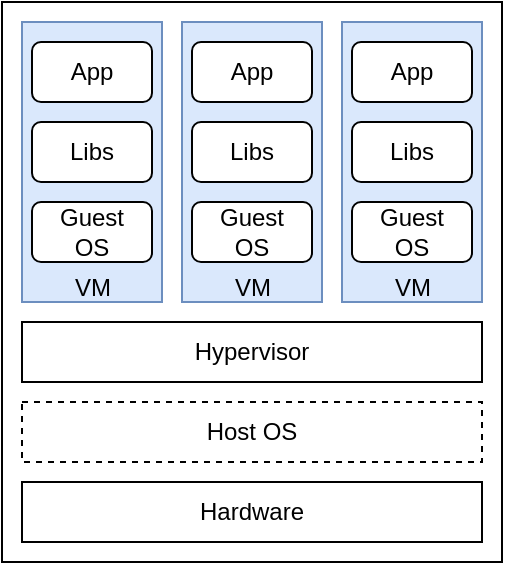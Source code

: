 <mxfile version="21.6.8" type="device">
  <diagram name="Page-1" id="b3v3-8kZauV1eU9QxeU-">
    <mxGraphModel dx="954" dy="589" grid="1" gridSize="10" guides="1" tooltips="1" connect="1" arrows="1" fold="1" page="1" pageScale="1" pageWidth="850" pageHeight="1100" math="0" shadow="0">
      <root>
        <mxCell id="0" />
        <mxCell id="1" parent="0" />
        <mxCell id="Iio5BXJIlJd6QOKX7a9x-1" value="" style="rounded=0;whiteSpace=wrap;html=1;fillColor=none;" parent="1" vertex="1">
          <mxGeometry x="40" y="40" width="250" height="280" as="geometry" />
        </mxCell>
        <mxCell id="Iio5BXJIlJd6QOKX7a9x-5" value="Hypervisor" style="rounded=0;whiteSpace=wrap;html=1;" parent="1" vertex="1">
          <mxGeometry x="50" y="200" width="230" height="30" as="geometry" />
        </mxCell>
        <mxCell id="Iio5BXJIlJd6QOKX7a9x-6" value="&lt;div&gt;Hardware&lt;/div&gt;" style="rounded=0;whiteSpace=wrap;html=1;" parent="1" vertex="1">
          <mxGeometry x="50" y="280" width="230" height="30" as="geometry" />
        </mxCell>
        <mxCell id="Iio5BXJIlJd6QOKX7a9x-14" value="" style="rounded=0;whiteSpace=wrap;html=1;fillColor=#dae8fc;strokeColor=#6c8ebf;" parent="1" vertex="1">
          <mxGeometry x="210" y="50" width="70" height="140" as="geometry" />
        </mxCell>
        <mxCell id="Iio5BXJIlJd6QOKX7a9x-15" value="&lt;p style=&quot;line-height: 0%;&quot;&gt;&lt;/p&gt;&lt;div&gt;Guest&lt;/div&gt;&lt;div&gt;OS&lt;br&gt;&lt;/div&gt;&lt;p&gt;&lt;/p&gt;" style="rounded=1;whiteSpace=wrap;html=1;" parent="1" vertex="1">
          <mxGeometry x="215" y="140" width="60" height="30" as="geometry" />
        </mxCell>
        <mxCell id="Iio5BXJIlJd6QOKX7a9x-16" value="Libs" style="rounded=1;whiteSpace=wrap;html=1;" parent="1" vertex="1">
          <mxGeometry x="215" y="100" width="60" height="30" as="geometry" />
        </mxCell>
        <mxCell id="Iio5BXJIlJd6QOKX7a9x-17" value="App" style="rounded=1;whiteSpace=wrap;html=1;" parent="1" vertex="1">
          <mxGeometry x="215" y="60" width="60" height="30" as="geometry" />
        </mxCell>
        <mxCell id="Iio5BXJIlJd6QOKX7a9x-33" value="Host OS" style="rounded=0;whiteSpace=wrap;html=1;dashed=1;" parent="1" vertex="1">
          <mxGeometry x="50" y="240" width="230" height="30" as="geometry" />
        </mxCell>
        <mxCell id="Iio5BXJIlJd6QOKX7a9x-46" value="" style="rounded=0;whiteSpace=wrap;html=1;fillColor=#dae8fc;strokeColor=#6c8ebf;" parent="1" vertex="1">
          <mxGeometry x="130" y="50" width="70" height="140" as="geometry" />
        </mxCell>
        <mxCell id="Iio5BXJIlJd6QOKX7a9x-47" value="&lt;div&gt;Guest&lt;/div&gt;&lt;div&gt;OS&lt;br&gt;&lt;/div&gt;" style="rounded=1;whiteSpace=wrap;html=1;" parent="1" vertex="1">
          <mxGeometry x="135" y="140" width="60" height="30" as="geometry" />
        </mxCell>
        <mxCell id="Iio5BXJIlJd6QOKX7a9x-48" value="Libs" style="rounded=1;whiteSpace=wrap;html=1;" parent="1" vertex="1">
          <mxGeometry x="135" y="100" width="60" height="30" as="geometry" />
        </mxCell>
        <mxCell id="Iio5BXJIlJd6QOKX7a9x-49" value="App" style="rounded=1;whiteSpace=wrap;html=1;" parent="1" vertex="1">
          <mxGeometry x="135" y="60" width="60" height="30" as="geometry" />
        </mxCell>
        <mxCell id="Iio5BXJIlJd6QOKX7a9x-50" value="" style="rounded=0;whiteSpace=wrap;html=1;fillColor=#dae8fc;strokeColor=#6c8ebf;" parent="1" vertex="1">
          <mxGeometry x="50" y="50" width="70" height="140" as="geometry" />
        </mxCell>
        <mxCell id="Iio5BXJIlJd6QOKX7a9x-51" value="&lt;div&gt;Guest&lt;/div&gt;&lt;div&gt;OS&lt;br&gt;&lt;/div&gt;" style="rounded=1;whiteSpace=wrap;html=1;" parent="1" vertex="1">
          <mxGeometry x="55" y="140" width="60" height="30" as="geometry" />
        </mxCell>
        <mxCell id="Iio5BXJIlJd6QOKX7a9x-52" value="Libs" style="rounded=1;whiteSpace=wrap;html=1;" parent="1" vertex="1">
          <mxGeometry x="55" y="100" width="60" height="30" as="geometry" />
        </mxCell>
        <mxCell id="Iio5BXJIlJd6QOKX7a9x-53" value="App" style="rounded=1;whiteSpace=wrap;html=1;" parent="1" vertex="1">
          <mxGeometry x="55" y="60" width="60" height="30" as="geometry" />
        </mxCell>
        <mxCell id="Iio5BXJIlJd6QOKX7a9x-56" value="VM" style="text;html=1;align=center;verticalAlign=middle;resizable=0;points=[];autosize=1;strokeColor=none;fillColor=none;rounded=0;shadow=0;glass=0;imageAspect=1;resizeHeight=1;resizeWidth=1;spacingTop=0;spacingBottom=5;" parent="1" vertex="1">
          <mxGeometry x="65" y="170" width="40" height="30" as="geometry" />
        </mxCell>
        <mxCell id="Iio5BXJIlJd6QOKX7a9x-58" value="VM" style="text;html=1;align=center;verticalAlign=middle;resizable=0;points=[];autosize=1;strokeColor=none;fillColor=none;rounded=0;shadow=0;glass=0;imageAspect=1;resizeHeight=1;resizeWidth=1;spacingTop=0;spacingBottom=5;" parent="1" vertex="1">
          <mxGeometry x="145" y="170" width="40" height="30" as="geometry" />
        </mxCell>
        <mxCell id="Iio5BXJIlJd6QOKX7a9x-59" value="VM" style="text;html=1;align=center;verticalAlign=middle;resizable=0;points=[];autosize=1;strokeColor=none;fillColor=none;rounded=0;shadow=0;glass=0;imageAspect=1;resizeHeight=1;resizeWidth=1;spacingTop=0;spacingBottom=5;" parent="1" vertex="1">
          <mxGeometry x="225" y="170" width="40" height="30" as="geometry" />
        </mxCell>
      </root>
    </mxGraphModel>
  </diagram>
</mxfile>
